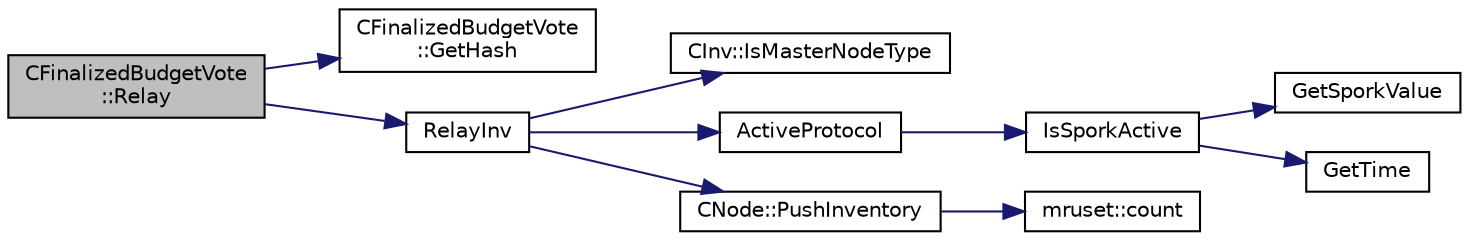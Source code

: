 digraph "CFinalizedBudgetVote::Relay"
{
  edge [fontname="Helvetica",fontsize="10",labelfontname="Helvetica",labelfontsize="10"];
  node [fontname="Helvetica",fontsize="10",shape=record];
  rankdir="LR";
  Node12 [label="CFinalizedBudgetVote\l::Relay",height=0.2,width=0.4,color="black", fillcolor="grey75", style="filled", fontcolor="black"];
  Node12 -> Node13 [color="midnightblue",fontsize="10",style="solid",fontname="Helvetica"];
  Node13 [label="CFinalizedBudgetVote\l::GetHash",height=0.2,width=0.4,color="black", fillcolor="white", style="filled",URL="$class_c_finalized_budget_vote.html#a517d29944e7c56809034f47ff2b91633"];
  Node12 -> Node14 [color="midnightblue",fontsize="10",style="solid",fontname="Helvetica"];
  Node14 [label="RelayInv",height=0.2,width=0.4,color="black", fillcolor="white", style="filled",URL="$net_8cpp.html#a653718509f060207d28139fa8346e64a"];
  Node14 -> Node15 [color="midnightblue",fontsize="10",style="solid",fontname="Helvetica"];
  Node15 [label="CInv::IsMasterNodeType",height=0.2,width=0.4,color="black", fillcolor="white", style="filled",URL="$class_c_inv.html#ab96a3a729beb1092a87604667dc5baba"];
  Node14 -> Node16 [color="midnightblue",fontsize="10",style="solid",fontname="Helvetica"];
  Node16 [label="ActiveProtocol",height=0.2,width=0.4,color="black", fillcolor="white", style="filled",URL="$main_8cpp.html#a138f84e8c8976fe85712b695c32ee3c7",tooltip="See whether the protocol update is enforced for connected nodes. "];
  Node16 -> Node17 [color="midnightblue",fontsize="10",style="solid",fontname="Helvetica"];
  Node17 [label="IsSporkActive",height=0.2,width=0.4,color="black", fillcolor="white", style="filled",URL="$spork_8cpp.html#a3305663176e21e81c80dc951a7f8ea5e"];
  Node17 -> Node18 [color="midnightblue",fontsize="10",style="solid",fontname="Helvetica"];
  Node18 [label="GetSporkValue",height=0.2,width=0.4,color="black", fillcolor="white", style="filled",URL="$spork_8cpp.html#a7125c44e1c9a54dc7c28556b3fb24a8f"];
  Node17 -> Node19 [color="midnightblue",fontsize="10",style="solid",fontname="Helvetica"];
  Node19 [label="GetTime",height=0.2,width=0.4,color="black", fillcolor="white", style="filled",URL="$utiltime_8cpp.html#a46fac5fba8ba905b5f9acb364f5d8c6f",tooltip="For unit testing. "];
  Node14 -> Node20 [color="midnightblue",fontsize="10",style="solid",fontname="Helvetica"];
  Node20 [label="CNode::PushInventory",height=0.2,width=0.4,color="black", fillcolor="white", style="filled",URL="$class_c_node.html#a7cef2333aa8776127a7e7fcab659eb6a"];
  Node20 -> Node21 [color="midnightblue",fontsize="10",style="solid",fontname="Helvetica"];
  Node21 [label="mruset::count",height=0.2,width=0.4,color="black", fillcolor="white", style="filled",URL="$classmruset.html#aff65b732aed809fb84542e1136321a24"];
}
